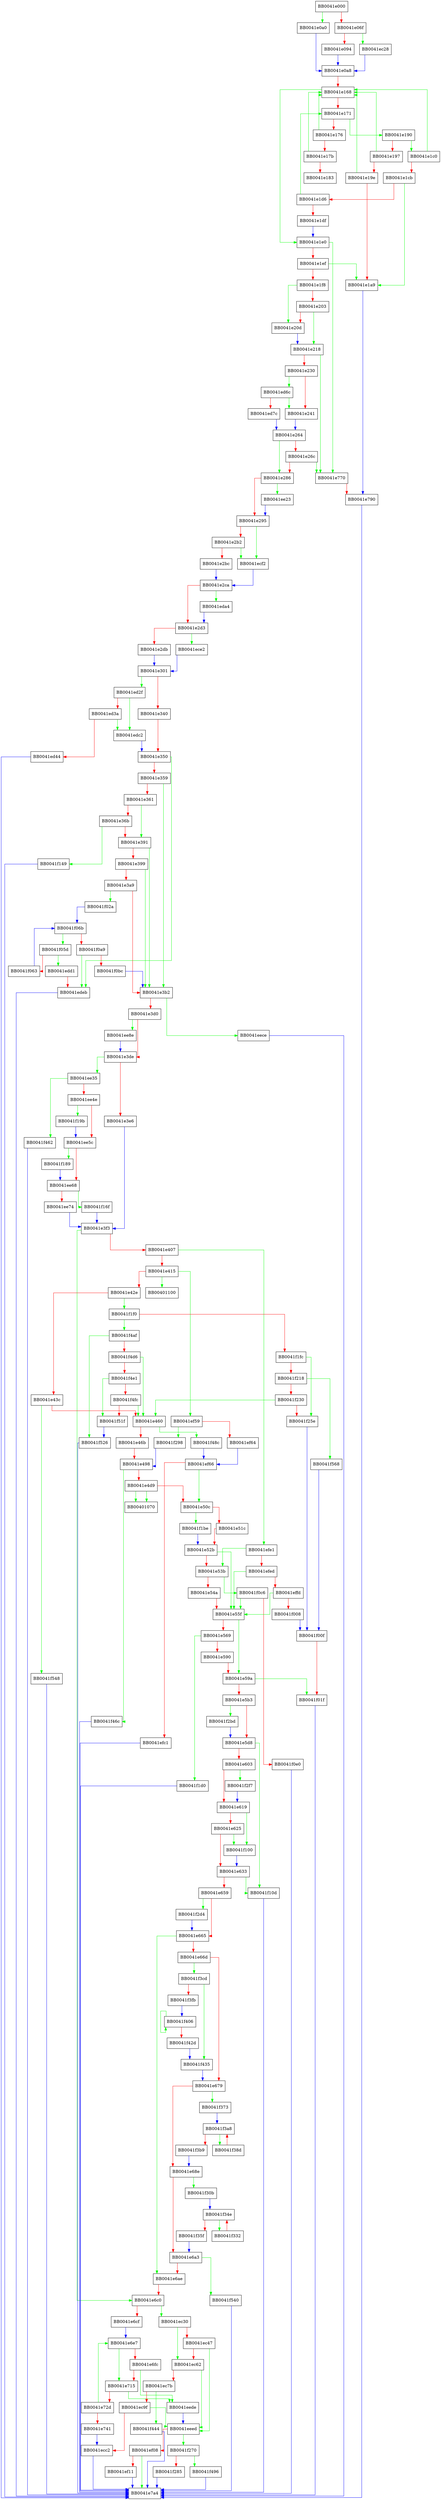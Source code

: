 digraph enc_main {
  node [shape="box"];
  graph [splines=ortho];
  BB0041e000 -> BB0041e0a0 [color="green"];
  BB0041e000 -> BB0041e06f [color="red"];
  BB0041e06f -> BB0041ec28 [color="green"];
  BB0041e06f -> BB0041e094 [color="red"];
  BB0041e094 -> BB0041e0a8 [color="blue"];
  BB0041e0a0 -> BB0041e0a8 [color="blue"];
  BB0041e0a8 -> BB0041e168 [color="red"];
  BB0041e168 -> BB0041e1e0 [color="green"];
  BB0041e168 -> BB0041e171 [color="red"];
  BB0041e171 -> BB0041e190 [color="green"];
  BB0041e171 -> BB0041e176 [color="red"];
  BB0041e176 -> BB0041e168 [color="green"];
  BB0041e176 -> BB0041e17b [color="red"];
  BB0041e17b -> BB0041e168 [color="green"];
  BB0041e17b -> BB0041e183 [color="red"];
  BB0041e190 -> BB0041e1c0 [color="green"];
  BB0041e190 -> BB0041e197 [color="red"];
  BB0041e197 -> BB0041e168 [color="green"];
  BB0041e197 -> BB0041e19e [color="red"];
  BB0041e19e -> BB0041e168 [color="green"];
  BB0041e19e -> BB0041e1a9 [color="red"];
  BB0041e1a9 -> BB0041e790 [color="blue"];
  BB0041e1c0 -> BB0041e168 [color="green"];
  BB0041e1c0 -> BB0041e1cb [color="red"];
  BB0041e1cb -> BB0041e1a9 [color="green"];
  BB0041e1cb -> BB0041e1d6 [color="red"];
  BB0041e1d6 -> BB0041e171 [color="green"];
  BB0041e1d6 -> BB0041e1df [color="red"];
  BB0041e1df -> BB0041e1e0 [color="blue"];
  BB0041e1e0 -> BB0041e770 [color="green"];
  BB0041e1e0 -> BB0041e1ef [color="red"];
  BB0041e1ef -> BB0041e1a9 [color="green"];
  BB0041e1ef -> BB0041e1f8 [color="red"];
  BB0041e1f8 -> BB0041e20d [color="green"];
  BB0041e1f8 -> BB0041e203 [color="red"];
  BB0041e203 -> BB0041e218 [color="green"];
  BB0041e203 -> BB0041e20d [color="red"];
  BB0041e20d -> BB0041e218 [color="blue"];
  BB0041e218 -> BB0041e770 [color="green"];
  BB0041e218 -> BB0041e230 [color="red"];
  BB0041e230 -> BB0041ed6c [color="green"];
  BB0041e230 -> BB0041e241 [color="red"];
  BB0041e241 -> BB0041e264 [color="blue"];
  BB0041e264 -> BB0041e286 [color="green"];
  BB0041e264 -> BB0041e26c [color="red"];
  BB0041e26c -> BB0041e770 [color="green"];
  BB0041e26c -> BB0041e286 [color="red"];
  BB0041e286 -> BB0041ee23 [color="green"];
  BB0041e286 -> BB0041e295 [color="red"];
  BB0041e295 -> BB0041ecf2 [color="green"];
  BB0041e295 -> BB0041e2b2 [color="red"];
  BB0041e2b2 -> BB0041ecf2 [color="green"];
  BB0041e2b2 -> BB0041e2bc [color="red"];
  BB0041e2bc -> BB0041e2ca [color="blue"];
  BB0041e2ca -> BB0041eda4 [color="green"];
  BB0041e2ca -> BB0041e2d3 [color="red"];
  BB0041e2d3 -> BB0041ece2 [color="green"];
  BB0041e2d3 -> BB0041e2db [color="red"];
  BB0041e2db -> BB0041e301 [color="blue"];
  BB0041e301 -> BB0041ed2f [color="green"];
  BB0041e301 -> BB0041e340 [color="red"];
  BB0041e340 -> BB0041e350 [color="red"];
  BB0041e350 -> BB0041edeb [color="green"];
  BB0041e350 -> BB0041e359 [color="red"];
  BB0041e359 -> BB0041e3b2 [color="green"];
  BB0041e359 -> BB0041e361 [color="red"];
  BB0041e361 -> BB0041e391 [color="green"];
  BB0041e361 -> BB0041e36b [color="red"];
  BB0041e36b -> BB0041f149 [color="green"];
  BB0041e36b -> BB0041e391 [color="red"];
  BB0041e391 -> BB0041e3b2 [color="green"];
  BB0041e391 -> BB0041e399 [color="red"];
  BB0041e399 -> BB0041e3b2 [color="green"];
  BB0041e399 -> BB0041e3a9 [color="red"];
  BB0041e3a9 -> BB0041f02a [color="green"];
  BB0041e3a9 -> BB0041e3b2 [color="red"];
  BB0041e3b2 -> BB0041eece [color="green"];
  BB0041e3b2 -> BB0041e3d0 [color="red"];
  BB0041e3d0 -> BB0041ee8e [color="green"];
  BB0041e3d0 -> BB0041e3de [color="red"];
  BB0041e3de -> BB0041ee35 [color="green"];
  BB0041e3de -> BB0041e3e6 [color="red"];
  BB0041e3e6 -> BB0041e3f3 [color="blue"];
  BB0041e3f3 -> BB0041e6c0 [color="green"];
  BB0041e3f3 -> BB0041e407 [color="red"];
  BB0041e407 -> BB0041efe1 [color="green"];
  BB0041e407 -> BB0041e415 [color="red"];
  BB0041e415 -> BB00401100 [color="green"];
  BB0041e415 -> BB0041ef59 [color="green"];
  BB0041e415 -> BB0041e42e [color="red"];
  BB0041e42e -> BB0041f1f0 [color="green"];
  BB0041e42e -> BB0041e43c [color="red"];
  BB0041e43c -> BB0041f548 [color="green"];
  BB0041e43c -> BB0041e460 [color="red"];
  BB0041e460 -> BB0041f48c [color="green"];
  BB0041e460 -> BB0041e46b [color="red"];
  BB0041e46b -> BB0041e498 [color="red"];
  BB0041e498 -> BB0041f46c [color="green"];
  BB0041e498 -> BB0041e4d9 [color="red"];
  BB0041e4d9 -> BB00401070 [color="green"];
  BB0041e4d9 -> BB00401070 [color="green"];
  BB0041e4d9 -> BB0041e50c [color="red"];
  BB0041e50c -> BB0041f1be [color="green"];
  BB0041e50c -> BB0041e51c [color="red"];
  BB0041e51c -> BB0041e52b [color="red"];
  BB0041e52b -> BB0041e55f [color="green"];
  BB0041e52b -> BB0041e53b [color="red"];
  BB0041e53b -> BB0041f0c6 [color="green"];
  BB0041e53b -> BB0041e54a [color="red"];
  BB0041e54a -> BB0041e55f [color="red"];
  BB0041e55f -> BB0041e59a [color="green"];
  BB0041e55f -> BB0041e569 [color="red"];
  BB0041e569 -> BB0041f1d0 [color="green"];
  BB0041e569 -> BB0041e590 [color="red"];
  BB0041e590 -> BB0041e59a [color="red"];
  BB0041e59a -> BB0041f01f [color="green"];
  BB0041e59a -> BB0041e5b3 [color="red"];
  BB0041e5b3 -> BB0041f2bd [color="green"];
  BB0041e5b3 -> BB0041e5d8 [color="red"];
  BB0041e5d8 -> BB0041f10d [color="green"];
  BB0041e5d8 -> BB0041e603 [color="red"];
  BB0041e603 -> BB0041f2f7 [color="green"];
  BB0041e603 -> BB0041e619 [color="red"];
  BB0041e619 -> BB0041f100 [color="green"];
  BB0041e619 -> BB0041e625 [color="red"];
  BB0041e625 -> BB0041f100 [color="green"];
  BB0041e625 -> BB0041e633 [color="red"];
  BB0041e633 -> BB0041f10d [color="green"];
  BB0041e633 -> BB0041e659 [color="red"];
  BB0041e659 -> BB0041f2d4 [color="green"];
  BB0041e659 -> BB0041e665 [color="red"];
  BB0041e665 -> BB0041e6ae [color="green"];
  BB0041e665 -> BB0041e66d [color="red"];
  BB0041e66d -> BB0041f3cd [color="green"];
  BB0041e66d -> BB0041e679 [color="red"];
  BB0041e679 -> BB0041f373 [color="green"];
  BB0041e679 -> BB0041e68e [color="red"];
  BB0041e68e -> BB0041f30b [color="green"];
  BB0041e68e -> BB0041e6a3 [color="red"];
  BB0041e6a3 -> BB0041f540 [color="green"];
  BB0041e6a3 -> BB0041e6ae [color="red"];
  BB0041e6ae -> BB0041e6c0 [color="red"];
  BB0041e6c0 -> BB0041ec30 [color="green"];
  BB0041e6c0 -> BB0041e6cf [color="red"];
  BB0041e6cf -> BB0041e6e7 [color="blue"];
  BB0041e6e7 -> BB0041e715 [color="green"];
  BB0041e6e7 -> BB0041e6fc [color="red"];
  BB0041e6fc -> BB0041eede [color="green"];
  BB0041e6fc -> BB0041e715 [color="red"];
  BB0041e715 -> BB0041eede [color="green"];
  BB0041e715 -> BB0041e72d [color="red"];
  BB0041e72d -> BB0041e6e7 [color="green"];
  BB0041e72d -> BB0041e741 [color="red"];
  BB0041e741 -> BB0041ecc2 [color="blue"];
  BB0041e770 -> BB0041e790 [color="red"];
  BB0041e790 -> BB0041e7a4 [color="blue"];
  BB0041ec28 -> BB0041e0a8 [color="blue"];
  BB0041ec30 -> BB0041ec62 [color="green"];
  BB0041ec30 -> BB0041ec47 [color="red"];
  BB0041ec47 -> BB0041eeed [color="green"];
  BB0041ec47 -> BB0041ec62 [color="red"];
  BB0041ec62 -> BB0041eeed [color="green"];
  BB0041ec62 -> BB0041ec7b [color="red"];
  BB0041ec7b -> BB0041f444 [color="green"];
  BB0041ec7b -> BB0041ec9f [color="red"];
  BB0041ec9f -> BB0041eeed [color="green"];
  BB0041ec9f -> BB0041ecc2 [color="red"];
  BB0041ecc2 -> BB0041e7a4 [color="blue"];
  BB0041ece2 -> BB0041e301 [color="blue"];
  BB0041ecf2 -> BB0041e2ca [color="blue"];
  BB0041ed2f -> BB0041edc2 [color="green"];
  BB0041ed2f -> BB0041ed3a [color="red"];
  BB0041ed3a -> BB0041edc2 [color="green"];
  BB0041ed3a -> BB0041ed44 [color="red"];
  BB0041ed44 -> BB0041e7a4 [color="blue"];
  BB0041ed6c -> BB0041e241 [color="green"];
  BB0041ed6c -> BB0041ed7c [color="red"];
  BB0041ed7c -> BB0041e264 [color="blue"];
  BB0041eda4 -> BB0041e2d3 [color="blue"];
  BB0041edc2 -> BB0041e350 [color="blue"];
  BB0041edd1 -> BB0041edeb [color="red"];
  BB0041edeb -> BB0041e7a4 [color="blue"];
  BB0041ee23 -> BB0041e295 [color="blue"];
  BB0041ee35 -> BB0041f462 [color="green"];
  BB0041ee35 -> BB0041ee4e [color="red"];
  BB0041ee4e -> BB0041f19b [color="green"];
  BB0041ee4e -> BB0041ee5c [color="red"];
  BB0041ee5c -> BB0041f189 [color="green"];
  BB0041ee5c -> BB0041ee68 [color="red"];
  BB0041ee68 -> BB0041f16f [color="green"];
  BB0041ee68 -> BB0041ee74 [color="red"];
  BB0041ee74 -> BB0041e3f3 [color="blue"];
  BB0041ee8e -> BB0041e3de [color="blue"];
  BB0041eece -> BB0041e7a4 [color="blue"];
  BB0041eede -> BB0041eeed [color="blue"];
  BB0041eeed -> BB0041f270 [color="green"];
  BB0041eeed -> BB0041ef08 [color="red"];
  BB0041ef08 -> BB0041e7a4 [color="green"];
  BB0041ef08 -> BB0041ef11 [color="red"];
  BB0041ef11 -> BB0041e7a4 [color="blue"];
  BB0041ef59 -> BB0041f298 [color="green"];
  BB0041ef59 -> BB0041ef64 [color="red"];
  BB0041ef64 -> BB0041ef66 [color="blue"];
  BB0041ef66 -> BB0041e50c [color="green"];
  BB0041ef66 -> BB0041efc1 [color="red"];
  BB0041efc1 -> BB0041e7a4 [color="blue"];
  BB0041efe1 -> BB0041e53b [color="green"];
  BB0041efe1 -> BB0041efed [color="red"];
  BB0041efed -> BB0041e55f [color="green"];
  BB0041efed -> BB0041effd [color="red"];
  BB0041effd -> BB0041e55f [color="green"];
  BB0041effd -> BB0041f008 [color="red"];
  BB0041f008 -> BB0041f00f [color="blue"];
  BB0041f00f -> BB0041f01f [color="red"];
  BB0041f01f -> BB0041e7a4 [color="blue"];
  BB0041f02a -> BB0041f06b [color="blue"];
  BB0041f05d -> BB0041edd1 [color="green"];
  BB0041f05d -> BB0041f063 [color="red"];
  BB0041f063 -> BB0041f06b [color="blue"];
  BB0041f06b -> BB0041f05d [color="green"];
  BB0041f06b -> BB0041f0a9 [color="red"];
  BB0041f0a9 -> BB0041edeb [color="green"];
  BB0041f0a9 -> BB0041f0bc [color="red"];
  BB0041f0bc -> BB0041e3b2 [color="blue"];
  BB0041f0c6 -> BB0041e55f [color="green"];
  BB0041f0c6 -> BB0041f0e0 [color="red"];
  BB0041f0e0 -> BB0041e7a4 [color="blue"];
  BB0041f100 -> BB0041e633 [color="blue"];
  BB0041f10d -> BB0041e7a4 [color="blue"];
  BB0041f149 -> BB0041e7a4 [color="blue"];
  BB0041f16f -> BB0041e3f3 [color="blue"];
  BB0041f189 -> BB0041ee68 [color="blue"];
  BB0041f19b -> BB0041ee5c [color="blue"];
  BB0041f1be -> BB0041e52b [color="blue"];
  BB0041f1d0 -> BB0041e7a4 [color="blue"];
  BB0041f1f0 -> BB0041f4af [color="green"];
  BB0041f1f0 -> BB0041f1fc [color="red"];
  BB0041f1fc -> BB0041f25e [color="green"];
  BB0041f1fc -> BB0041f218 [color="red"];
  BB0041f218 -> BB0041f568 [color="green"];
  BB0041f218 -> BB0041f230 [color="red"];
  BB0041f230 -> BB0041e460 [color="green"];
  BB0041f230 -> BB0041f25e [color="red"];
  BB0041f25e -> BB0041f00f [color="blue"];
  BB0041f270 -> BB0041f496 [color="green"];
  BB0041f270 -> BB0041f285 [color="red"];
  BB0041f285 -> BB0041e7a4 [color="blue"];
  BB0041f298 -> BB0041e498 [color="blue"];
  BB0041f2bd -> BB0041e5d8 [color="blue"];
  BB0041f2d4 -> BB0041e665 [color="blue"];
  BB0041f2f7 -> BB0041e619 [color="blue"];
  BB0041f30b -> BB0041f34e [color="blue"];
  BB0041f332 -> BB0041f34e [color="red"];
  BB0041f34e -> BB0041f332 [color="green"];
  BB0041f34e -> BB0041f35f [color="red"];
  BB0041f35f -> BB0041e6a3 [color="blue"];
  BB0041f373 -> BB0041f3a8 [color="blue"];
  BB0041f38d -> BB0041f3a8 [color="red"];
  BB0041f3a8 -> BB0041f38d [color="green"];
  BB0041f3a8 -> BB0041f3b9 [color="red"];
  BB0041f3b9 -> BB0041e68e [color="blue"];
  BB0041f3cd -> BB0041f435 [color="green"];
  BB0041f3cd -> BB0041f3fb [color="red"];
  BB0041f3fb -> BB0041f406 [color="blue"];
  BB0041f406 -> BB0041f406 [color="green"];
  BB0041f406 -> BB0041f42d [color="red"];
  BB0041f42d -> BB0041f435 [color="blue"];
  BB0041f435 -> BB0041e679 [color="blue"];
  BB0041f444 -> BB0041e7a4 [color="blue"];
  BB0041f462 -> BB0041e7a4 [color="blue"];
  BB0041f46c -> BB0041e7a4 [color="blue"];
  BB0041f48c -> BB0041ef66 [color="blue"];
  BB0041f496 -> BB0041e7a4 [color="blue"];
  BB0041f4af -> BB0041f526 [color="green"];
  BB0041f4af -> BB0041f4d6 [color="red"];
  BB0041f4d6 -> BB0041e460 [color="green"];
  BB0041f4d6 -> BB0041f4e1 [color="red"];
  BB0041f4e1 -> BB0041f51f [color="green"];
  BB0041f4e1 -> BB0041f4fc [color="red"];
  BB0041f4fc -> BB0041e460 [color="green"];
  BB0041f4fc -> BB0041f51f [color="red"];
  BB0041f51f -> BB0041f526 [color="blue"];
  BB0041f526 -> BB0041e7a4 [color="blue"];
  BB0041f540 -> BB0041e7a4 [color="blue"];
  BB0041f548 -> BB0041e7a4 [color="blue"];
  BB0041f568 -> BB0041f00f [color="blue"];
}